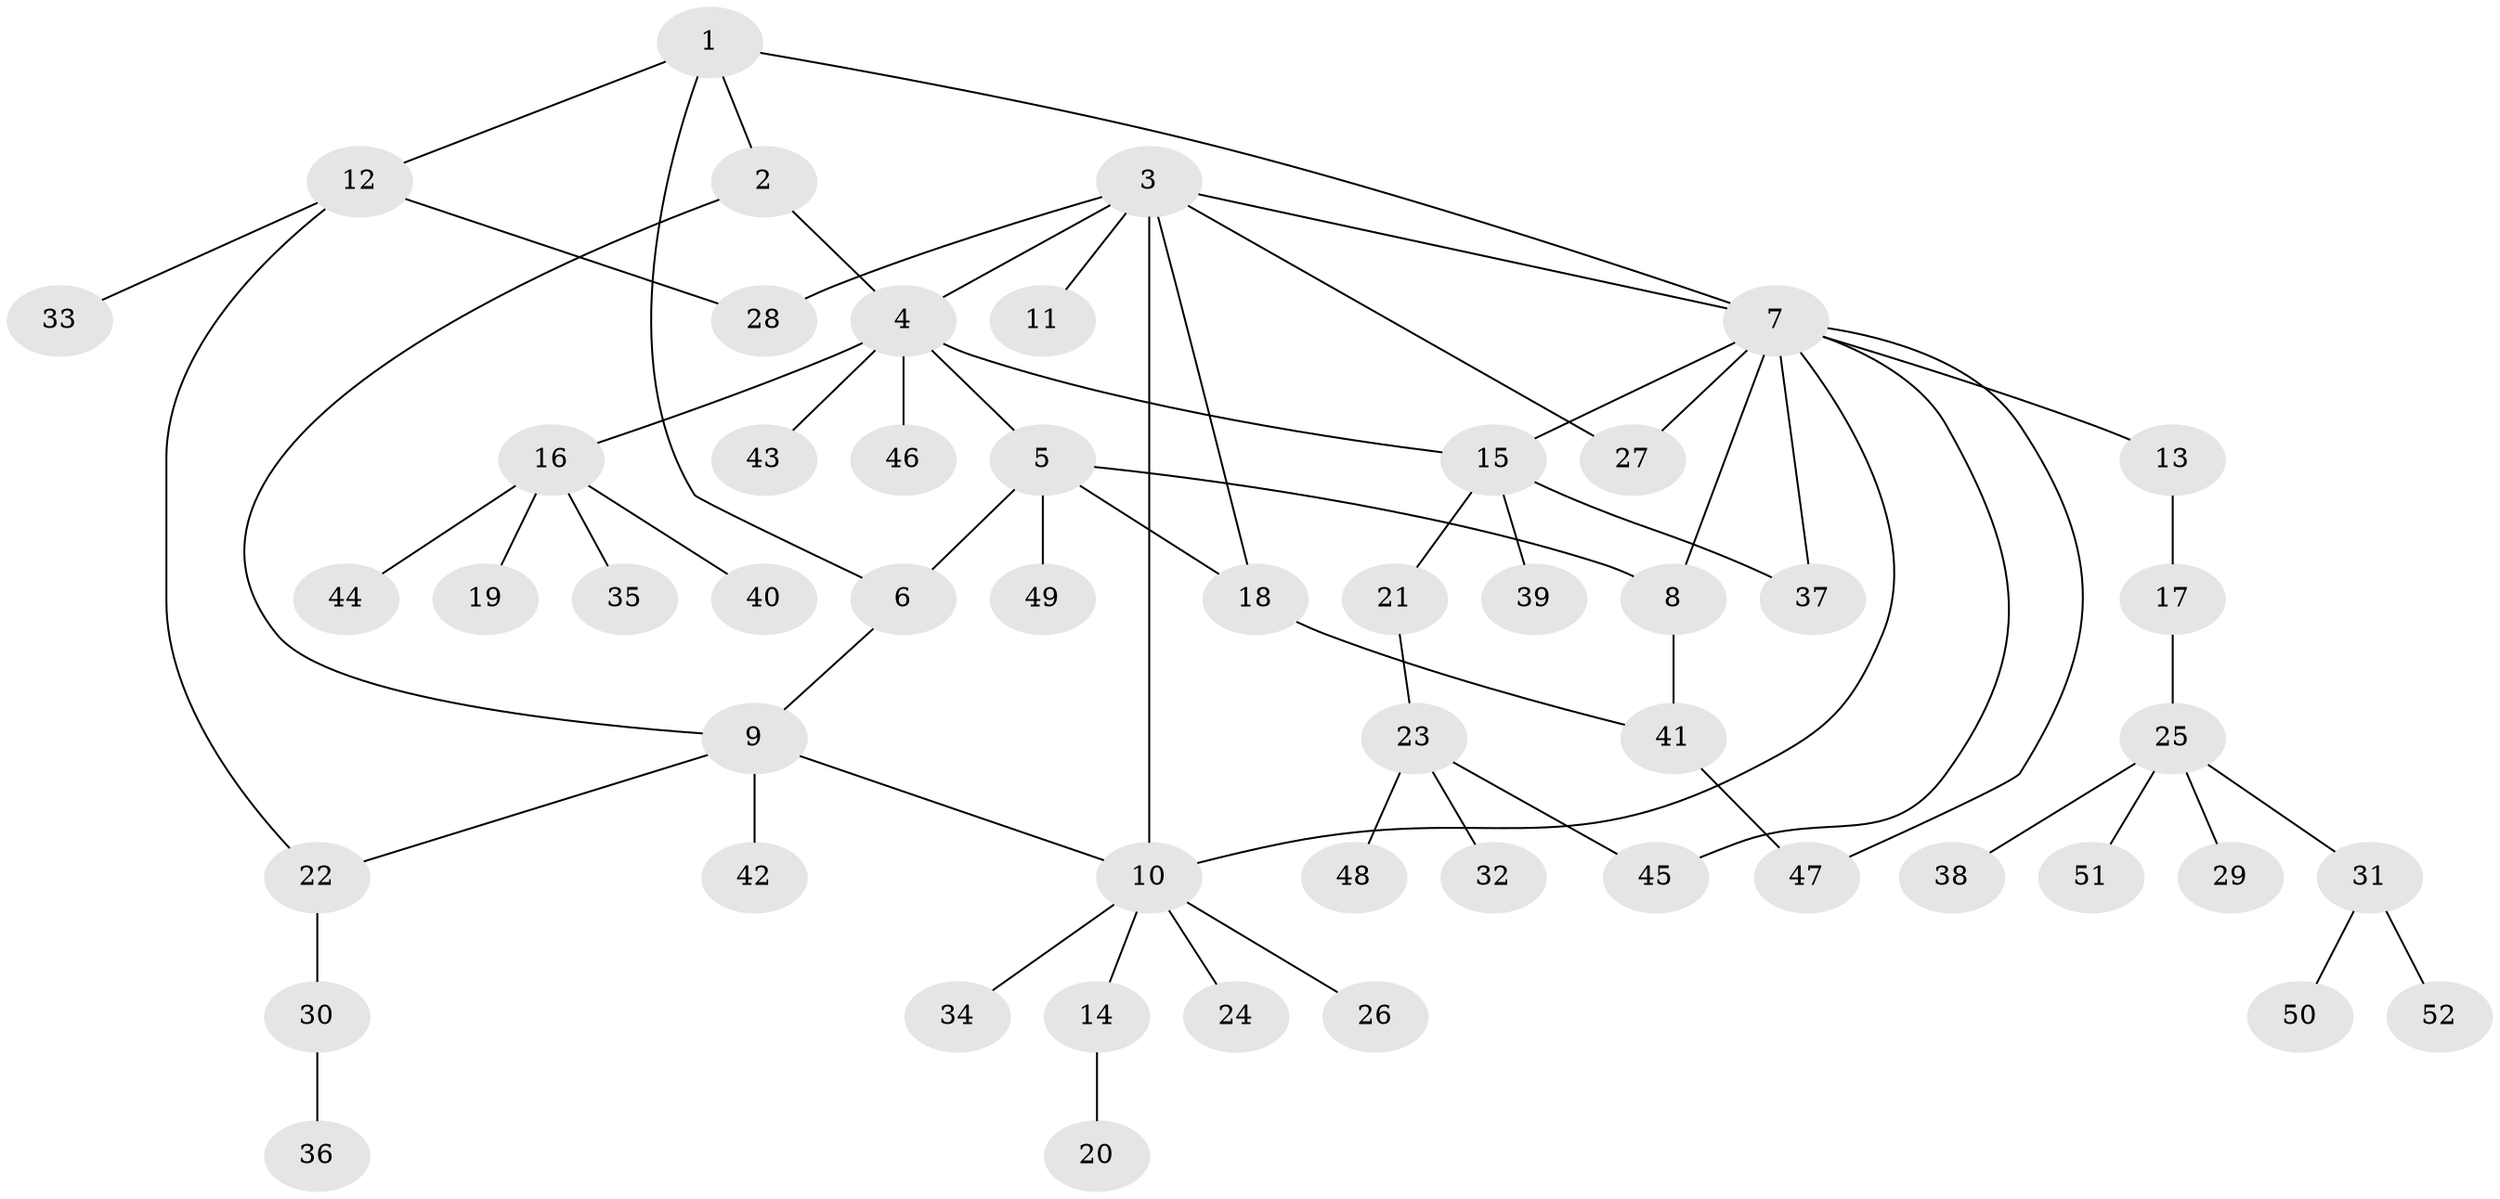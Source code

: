 // Generated by graph-tools (version 1.1) at 2025/15/03/09/25 04:15:47]
// undirected, 52 vertices, 66 edges
graph export_dot {
graph [start="1"]
  node [color=gray90,style=filled];
  1;
  2;
  3;
  4;
  5;
  6;
  7;
  8;
  9;
  10;
  11;
  12;
  13;
  14;
  15;
  16;
  17;
  18;
  19;
  20;
  21;
  22;
  23;
  24;
  25;
  26;
  27;
  28;
  29;
  30;
  31;
  32;
  33;
  34;
  35;
  36;
  37;
  38;
  39;
  40;
  41;
  42;
  43;
  44;
  45;
  46;
  47;
  48;
  49;
  50;
  51;
  52;
  1 -- 2;
  1 -- 6;
  1 -- 7;
  1 -- 12;
  2 -- 4;
  2 -- 9;
  3 -- 4;
  3 -- 7;
  3 -- 10;
  3 -- 11;
  3 -- 18;
  3 -- 27;
  3 -- 28;
  4 -- 5;
  4 -- 15;
  4 -- 16;
  4 -- 43;
  4 -- 46;
  5 -- 6;
  5 -- 8;
  5 -- 18;
  5 -- 49;
  6 -- 9;
  7 -- 8;
  7 -- 10;
  7 -- 13;
  7 -- 15;
  7 -- 27;
  7 -- 37;
  7 -- 45;
  7 -- 47;
  8 -- 41;
  9 -- 10;
  9 -- 22;
  9 -- 42;
  10 -- 14;
  10 -- 24;
  10 -- 26;
  10 -- 34;
  12 -- 22;
  12 -- 28;
  12 -- 33;
  13 -- 17;
  14 -- 20;
  15 -- 21;
  15 -- 37;
  15 -- 39;
  16 -- 19;
  16 -- 35;
  16 -- 40;
  16 -- 44;
  17 -- 25;
  18 -- 41;
  21 -- 23;
  22 -- 30;
  23 -- 32;
  23 -- 45;
  23 -- 48;
  25 -- 29;
  25 -- 31;
  25 -- 38;
  25 -- 51;
  30 -- 36;
  31 -- 50;
  31 -- 52;
  41 -- 47;
}
